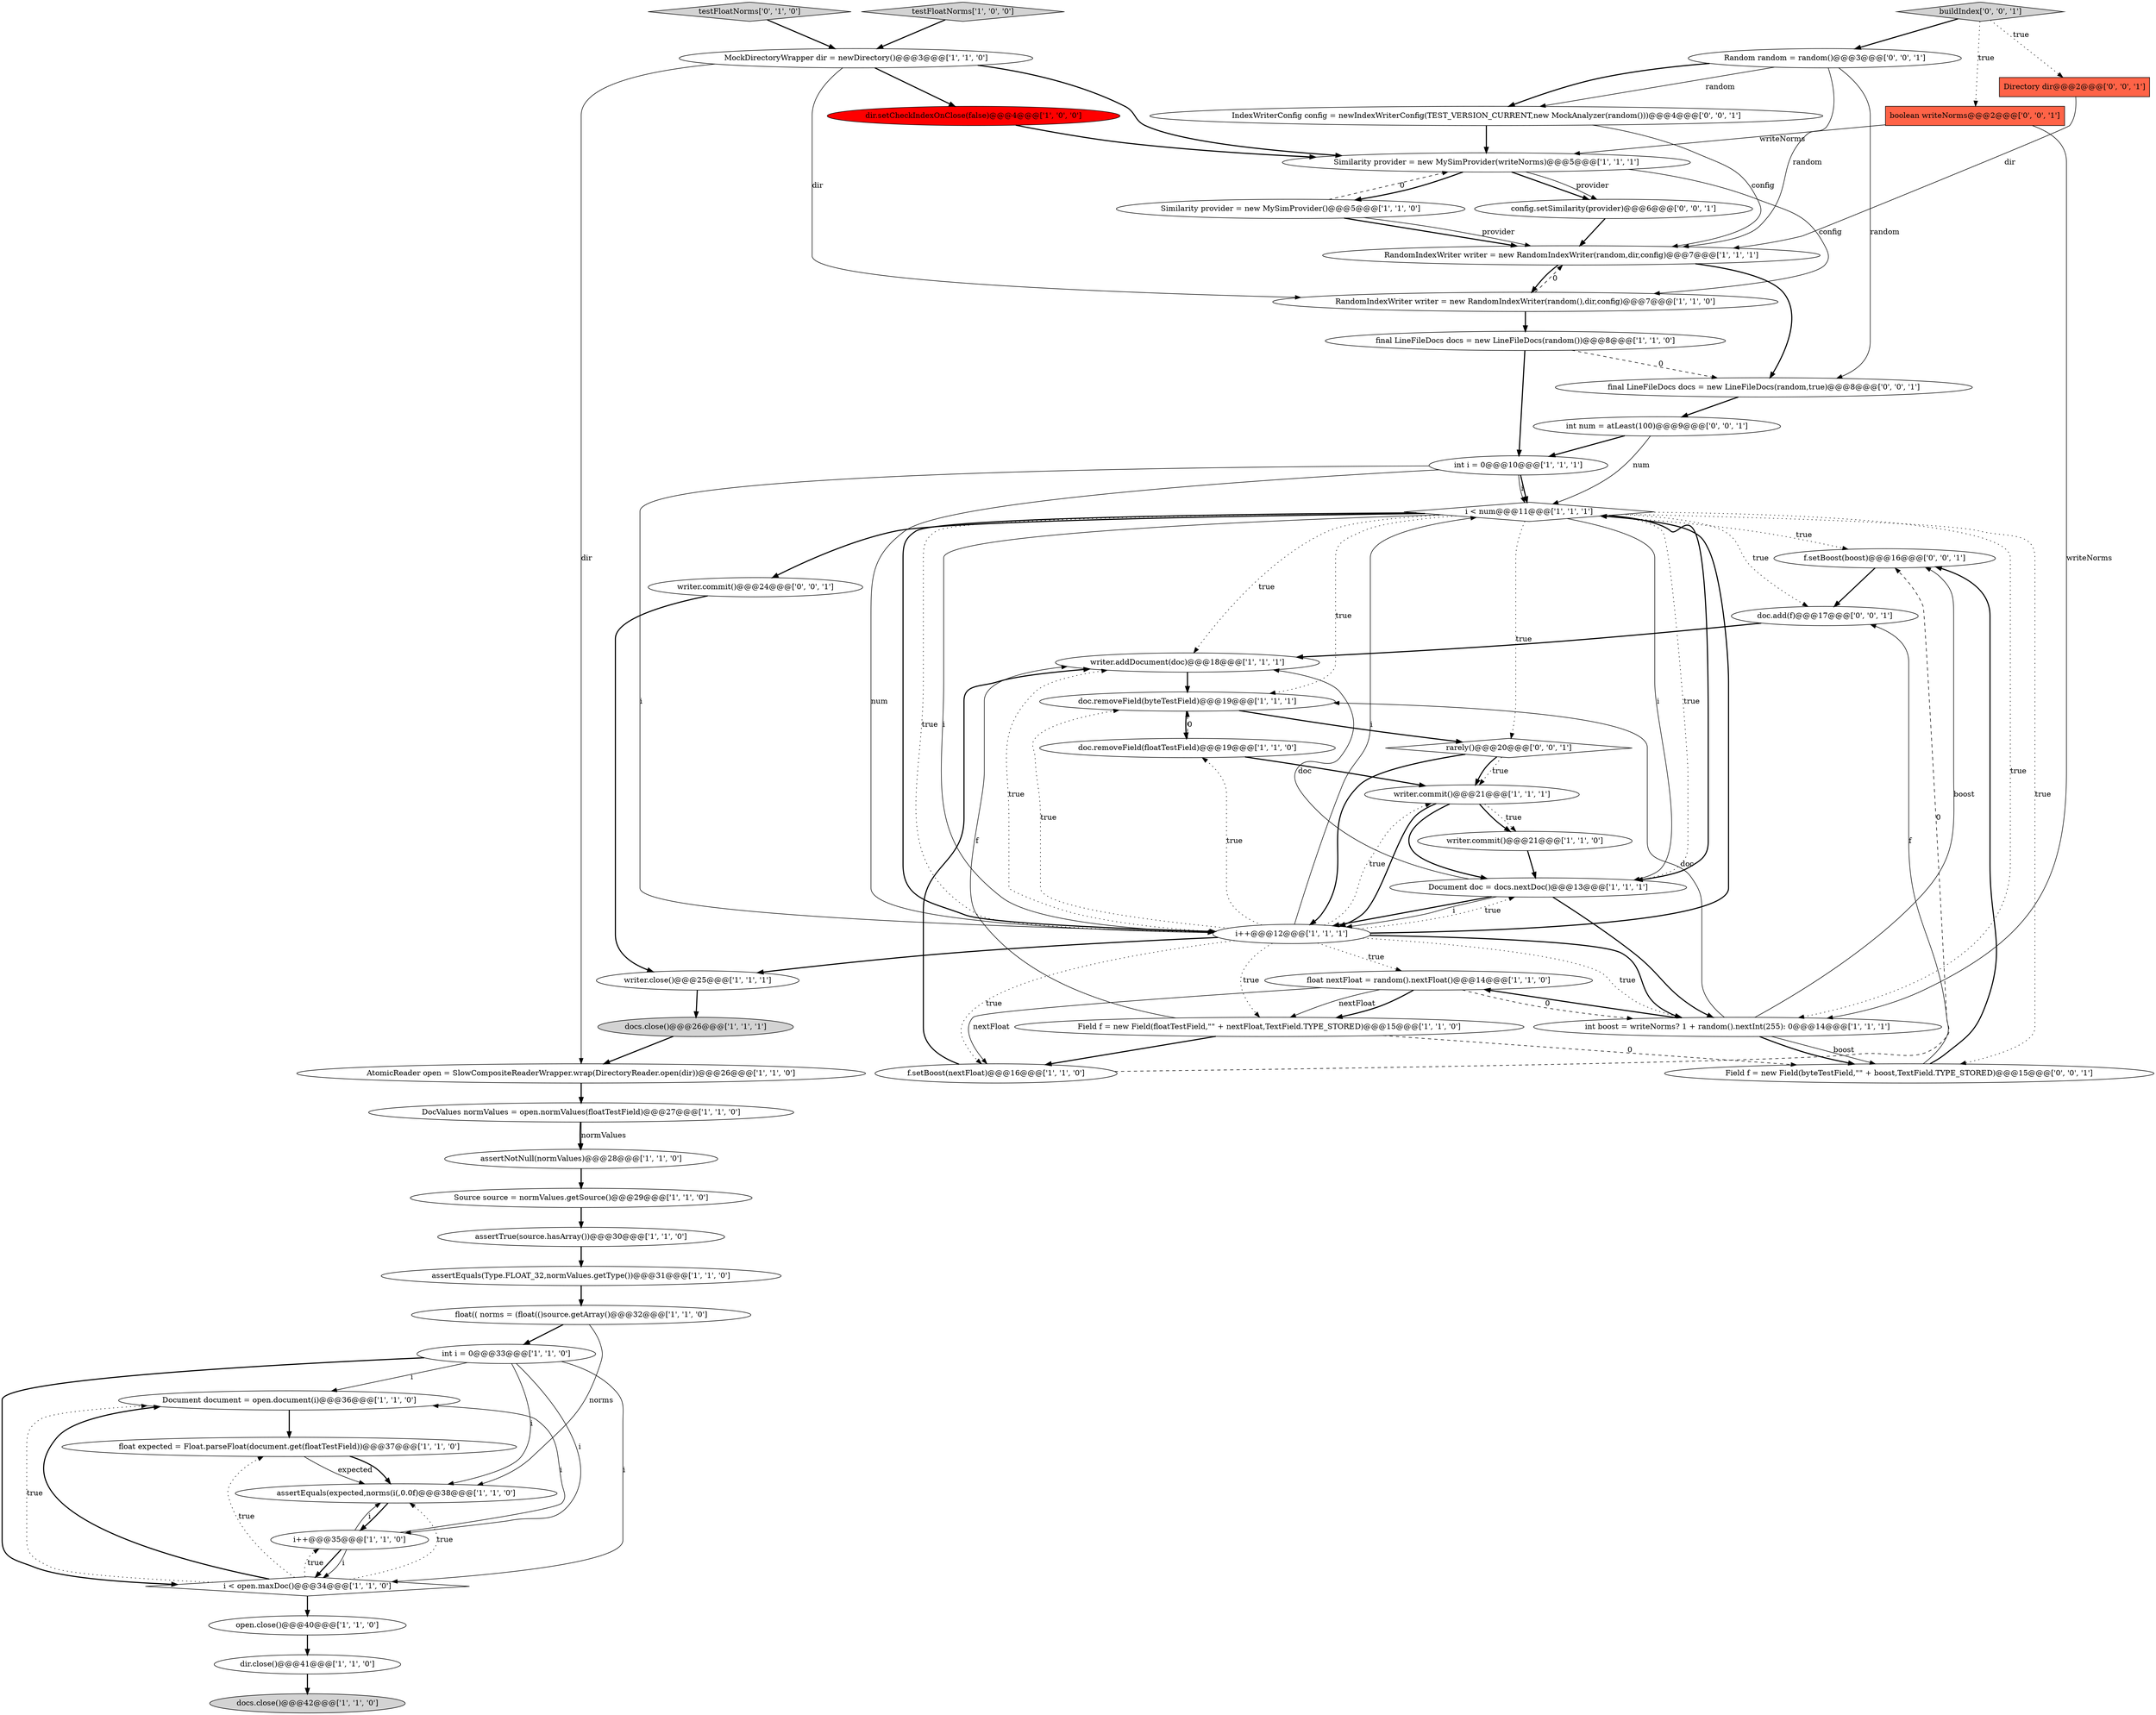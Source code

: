 digraph {
24 [style = filled, label = "Document document = open.document(i)@@@36@@@['1', '1', '0']", fillcolor = white, shape = ellipse image = "AAA0AAABBB1BBB"];
34 [style = filled, label = "open.close()@@@40@@@['1', '1', '0']", fillcolor = white, shape = ellipse image = "AAA0AAABBB1BBB"];
7 [style = filled, label = "MockDirectoryWrapper dir = newDirectory()@@@3@@@['1', '1', '0']", fillcolor = white, shape = ellipse image = "AAA0AAABBB1BBB"];
1 [style = filled, label = "i < num@@@11@@@['1', '1', '1']", fillcolor = white, shape = diamond image = "AAA0AAABBB1BBB"];
8 [style = filled, label = "RandomIndexWriter writer = new RandomIndexWriter(random,dir,config)@@@7@@@['1', '1', '1']", fillcolor = white, shape = ellipse image = "AAA0AAABBB1BBB"];
23 [style = filled, label = "assertNotNull(normValues)@@@28@@@['1', '1', '0']", fillcolor = white, shape = ellipse image = "AAA0AAABBB1BBB"];
50 [style = filled, label = "IndexWriterConfig config = newIndexWriterConfig(TEST_VERSION_CURRENT,new MockAnalyzer(random()))@@@4@@@['0', '0', '1']", fillcolor = white, shape = ellipse image = "AAA0AAABBB3BBB"];
45 [style = filled, label = "f.setBoost(boost)@@@16@@@['0', '0', '1']", fillcolor = white, shape = ellipse image = "AAA0AAABBB3BBB"];
36 [style = filled, label = "assertTrue(source.hasArray())@@@30@@@['1', '1', '0']", fillcolor = white, shape = ellipse image = "AAA0AAABBB1BBB"];
38 [style = filled, label = "doc.removeField(byteTestField)@@@19@@@['1', '1', '1']", fillcolor = white, shape = ellipse image = "AAA0AAABBB1BBB"];
19 [style = filled, label = "dir.close()@@@41@@@['1', '1', '0']", fillcolor = white, shape = ellipse image = "AAA0AAABBB1BBB"];
40 [style = filled, label = "buildIndex['0', '0', '1']", fillcolor = lightgray, shape = diamond image = "AAA0AAABBB3BBB"];
35 [style = filled, label = "Similarity provider = new MySimProvider()@@@5@@@['1', '1', '0']", fillcolor = white, shape = ellipse image = "AAA0AAABBB1BBB"];
42 [style = filled, label = "Random random = random()@@@3@@@['0', '0', '1']", fillcolor = white, shape = ellipse image = "AAA0AAABBB3BBB"];
22 [style = filled, label = "Field f = new Field(floatTestField,\"\" + nextFloat,TextField.TYPE_STORED)@@@15@@@['1', '1', '0']", fillcolor = white, shape = ellipse image = "AAA0AAABBB1BBB"];
46 [style = filled, label = "int num = atLeast(100)@@@9@@@['0', '0', '1']", fillcolor = white, shape = ellipse image = "AAA0AAABBB3BBB"];
51 [style = filled, label = "doc.add(f)@@@17@@@['0', '0', '1']", fillcolor = white, shape = ellipse image = "AAA0AAABBB3BBB"];
6 [style = filled, label = "writer.commit()@@@21@@@['1', '1', '0']", fillcolor = white, shape = ellipse image = "AAA0AAABBB1BBB"];
44 [style = filled, label = "Field f = new Field(byteTestField,\"\" + boost,TextField.TYPE_STORED)@@@15@@@['0', '0', '1']", fillcolor = white, shape = ellipse image = "AAA0AAABBB3BBB"];
11 [style = filled, label = "float(( norms = (float(()source.getArray()@@@32@@@['1', '1', '0']", fillcolor = white, shape = ellipse image = "AAA0AAABBB1BBB"];
30 [style = filled, label = "testFloatNorms['1', '0', '0']", fillcolor = lightgray, shape = diamond image = "AAA0AAABBB1BBB"];
13 [style = filled, label = "int i = 0@@@33@@@['1', '1', '0']", fillcolor = white, shape = ellipse image = "AAA0AAABBB1BBB"];
18 [style = filled, label = "writer.addDocument(doc)@@@18@@@['1', '1', '1']", fillcolor = white, shape = ellipse image = "AAA0AAABBB1BBB"];
4 [style = filled, label = "i++@@@35@@@['1', '1', '0']", fillcolor = white, shape = ellipse image = "AAA0AAABBB1BBB"];
25 [style = filled, label = "docs.close()@@@42@@@['1', '1', '0']", fillcolor = lightgray, shape = ellipse image = "AAA0AAABBB1BBB"];
2 [style = filled, label = "writer.close()@@@25@@@['1', '1', '1']", fillcolor = white, shape = ellipse image = "AAA0AAABBB1BBB"];
3 [style = filled, label = "Source source = normValues.getSource()@@@29@@@['1', '1', '0']", fillcolor = white, shape = ellipse image = "AAA0AAABBB1BBB"];
20 [style = filled, label = "f.setBoost(nextFloat)@@@16@@@['1', '1', '0']", fillcolor = white, shape = ellipse image = "AAA0AAABBB1BBB"];
9 [style = filled, label = "int boost = writeNorms? 1 + random().nextInt(255): 0@@@14@@@['1', '1', '1']", fillcolor = white, shape = ellipse image = "AAA0AAABBB1BBB"];
29 [style = filled, label = "dir.setCheckIndexOnClose(false)@@@4@@@['1', '0', '0']", fillcolor = red, shape = ellipse image = "AAA1AAABBB1BBB"];
12 [style = filled, label = "writer.commit()@@@21@@@['1', '1', '1']", fillcolor = white, shape = ellipse image = "AAA0AAABBB1BBB"];
33 [style = filled, label = "float nextFloat = random().nextFloat()@@@14@@@['1', '1', '0']", fillcolor = white, shape = ellipse image = "AAA0AAABBB1BBB"];
41 [style = filled, label = "config.setSimilarity(provider)@@@6@@@['0', '0', '1']", fillcolor = white, shape = ellipse image = "AAA0AAABBB3BBB"];
43 [style = filled, label = "Directory dir@@@2@@@['0', '0', '1']", fillcolor = tomato, shape = box image = "AAA0AAABBB3BBB"];
48 [style = filled, label = "writer.commit()@@@24@@@['0', '0', '1']", fillcolor = white, shape = ellipse image = "AAA0AAABBB3BBB"];
52 [style = filled, label = "final LineFileDocs docs = new LineFileDocs(random,true)@@@8@@@['0', '0', '1']", fillcolor = white, shape = ellipse image = "AAA0AAABBB3BBB"];
49 [style = filled, label = "boolean writeNorms@@@2@@@['0', '0', '1']", fillcolor = tomato, shape = box image = "AAA0AAABBB3BBB"];
26 [style = filled, label = "assertEquals(Type.FLOAT_32,normValues.getType())@@@31@@@['1', '1', '0']", fillcolor = white, shape = ellipse image = "AAA0AAABBB1BBB"];
28 [style = filled, label = "i++@@@12@@@['1', '1', '1']", fillcolor = white, shape = ellipse image = "AAA0AAABBB1BBB"];
39 [style = filled, label = "testFloatNorms['0', '1', '0']", fillcolor = lightgray, shape = diamond image = "AAA0AAABBB2BBB"];
27 [style = filled, label = "float expected = Float.parseFloat(document.get(floatTestField))@@@37@@@['1', '1', '0']", fillcolor = white, shape = ellipse image = "AAA0AAABBB1BBB"];
16 [style = filled, label = "Similarity provider = new MySimProvider(writeNorms)@@@5@@@['1', '1', '1']", fillcolor = white, shape = ellipse image = "AAA0AAABBB1BBB"];
0 [style = filled, label = "i < open.maxDoc()@@@34@@@['1', '1', '0']", fillcolor = white, shape = diamond image = "AAA0AAABBB1BBB"];
15 [style = filled, label = "DocValues normValues = open.normValues(floatTestField)@@@27@@@['1', '1', '0']", fillcolor = white, shape = ellipse image = "AAA0AAABBB1BBB"];
5 [style = filled, label = "doc.removeField(floatTestField)@@@19@@@['1', '1', '0']", fillcolor = white, shape = ellipse image = "AAA0AAABBB1BBB"];
21 [style = filled, label = "Document doc = docs.nextDoc()@@@13@@@['1', '1', '1']", fillcolor = white, shape = ellipse image = "AAA0AAABBB1BBB"];
14 [style = filled, label = "AtomicReader open = SlowCompositeReaderWrapper.wrap(DirectoryReader.open(dir))@@@26@@@['1', '1', '0']", fillcolor = white, shape = ellipse image = "AAA0AAABBB1BBB"];
31 [style = filled, label = "final LineFileDocs docs = new LineFileDocs(random())@@@8@@@['1', '1', '0']", fillcolor = white, shape = ellipse image = "AAA0AAABBB1BBB"];
37 [style = filled, label = "assertEquals(expected,norms(i(,0.0f)@@@38@@@['1', '1', '0']", fillcolor = white, shape = ellipse image = "AAA0AAABBB1BBB"];
10 [style = filled, label = "docs.close()@@@26@@@['1', '1', '1']", fillcolor = lightgray, shape = ellipse image = "AAA0AAABBB1BBB"];
47 [style = filled, label = "rarely()@@@20@@@['0', '0', '1']", fillcolor = white, shape = diamond image = "AAA0AAABBB3BBB"];
17 [style = filled, label = "int i = 0@@@10@@@['1', '1', '1']", fillcolor = white, shape = ellipse image = "AAA0AAABBB1BBB"];
32 [style = filled, label = "RandomIndexWriter writer = new RandomIndexWriter(random(),dir,config)@@@7@@@['1', '1', '0']", fillcolor = white, shape = ellipse image = "AAA0AAABBB1BBB"];
42->52 [style = solid, label="random"];
22->44 [style = dashed, label="0"];
42->50 [style = solid, label="random"];
49->16 [style = solid, label="writeNorms"];
28->21 [style = dotted, label="true"];
41->8 [style = bold, label=""];
1->21 [style = dotted, label="true"];
28->9 [style = bold, label=""];
9->38 [style = solid, label="doc"];
4->37 [style = solid, label="i"];
40->43 [style = dotted, label="true"];
32->8 [style = dashed, label="0"];
26->11 [style = bold, label=""];
21->28 [style = bold, label=""];
16->32 [style = solid, label="config"];
16->41 [style = bold, label=""];
31->52 [style = dashed, label="0"];
1->28 [style = bold, label=""];
3->36 [style = bold, label=""];
33->22 [style = solid, label="nextFloat"];
1->21 [style = bold, label=""];
0->24 [style = dotted, label="true"];
0->24 [style = bold, label=""];
33->20 [style = solid, label="nextFloat"];
11->13 [style = bold, label=""];
7->16 [style = bold, label=""];
28->18 [style = dotted, label="true"];
35->8 [style = bold, label=""];
42->8 [style = solid, label="random"];
49->9 [style = solid, label="writeNorms"];
1->44 [style = dotted, label="true"];
24->27 [style = bold, label=""];
40->49 [style = dotted, label="true"];
7->29 [style = bold, label=""];
18->38 [style = bold, label=""];
13->0 [style = solid, label="i"];
17->28 [style = solid, label="num"];
27->37 [style = solid, label="expected"];
1->45 [style = dotted, label="true"];
12->28 [style = bold, label=""];
7->32 [style = solid, label="dir"];
48->2 [style = bold, label=""];
34->19 [style = bold, label=""];
10->14 [style = bold, label=""];
9->33 [style = bold, label=""];
12->21 [style = bold, label=""];
47->28 [style = bold, label=""];
47->12 [style = dotted, label="true"];
23->3 [style = bold, label=""];
13->4 [style = solid, label="i"];
22->18 [style = solid, label="f"];
19->25 [style = bold, label=""];
4->0 [style = bold, label=""];
1->18 [style = dotted, label="true"];
9->44 [style = solid, label="boost"];
20->18 [style = bold, label=""];
0->34 [style = bold, label=""];
11->37 [style = solid, label="norms"];
21->9 [style = bold, label=""];
16->41 [style = solid, label="provider"];
22->20 [style = bold, label=""];
39->7 [style = bold, label=""];
12->6 [style = dotted, label="true"];
30->7 [style = bold, label=""];
9->44 [style = bold, label=""];
0->37 [style = dotted, label="true"];
28->9 [style = dotted, label="true"];
51->18 [style = bold, label=""];
38->47 [style = bold, label=""];
4->0 [style = solid, label="i"];
5->38 [style = dashed, label="0"];
14->15 [style = bold, label=""];
50->8 [style = solid, label="config"];
28->1 [style = solid, label="i"];
28->38 [style = dotted, label="true"];
1->51 [style = dotted, label="true"];
21->28 [style = solid, label="i"];
44->45 [style = bold, label=""];
9->45 [style = solid, label="boost"];
29->16 [style = bold, label=""];
32->31 [style = bold, label=""];
21->18 [style = solid, label="doc"];
1->28 [style = dotted, label="true"];
13->0 [style = bold, label=""];
38->5 [style = bold, label=""];
52->46 [style = bold, label=""];
17->1 [style = bold, label=""];
45->51 [style = bold, label=""];
28->20 [style = dotted, label="true"];
6->21 [style = bold, label=""];
1->48 [style = bold, label=""];
0->4 [style = dotted, label="true"];
2->10 [style = bold, label=""];
17->28 [style = solid, label="i"];
8->52 [style = bold, label=""];
33->9 [style = dashed, label="0"];
27->37 [style = bold, label=""];
35->8 [style = solid, label="provider"];
1->9 [style = dotted, label="true"];
1->47 [style = dotted, label="true"];
7->14 [style = solid, label="dir"];
1->21 [style = solid, label="i"];
28->22 [style = dotted, label="true"];
13->24 [style = solid, label="i"];
31->17 [style = bold, label=""];
1->38 [style = dotted, label="true"];
1->28 [style = solid, label="i"];
33->22 [style = bold, label=""];
28->12 [style = dotted, label="true"];
15->23 [style = bold, label=""];
42->50 [style = bold, label=""];
8->32 [style = bold, label=""];
20->45 [style = dashed, label="0"];
28->33 [style = dotted, label="true"];
47->12 [style = bold, label=""];
13->37 [style = solid, label="i"];
50->16 [style = bold, label=""];
28->1 [style = bold, label=""];
36->26 [style = bold, label=""];
35->16 [style = dashed, label="0"];
15->23 [style = solid, label="normValues"];
12->6 [style = bold, label=""];
37->4 [style = bold, label=""];
44->51 [style = solid, label="f"];
4->24 [style = solid, label="i"];
28->2 [style = bold, label=""];
28->5 [style = dotted, label="true"];
17->1 [style = solid, label="i"];
5->12 [style = bold, label=""];
43->8 [style = solid, label="dir"];
46->1 [style = solid, label="num"];
16->35 [style = bold, label=""];
0->27 [style = dotted, label="true"];
46->17 [style = bold, label=""];
40->42 [style = bold, label=""];
}
